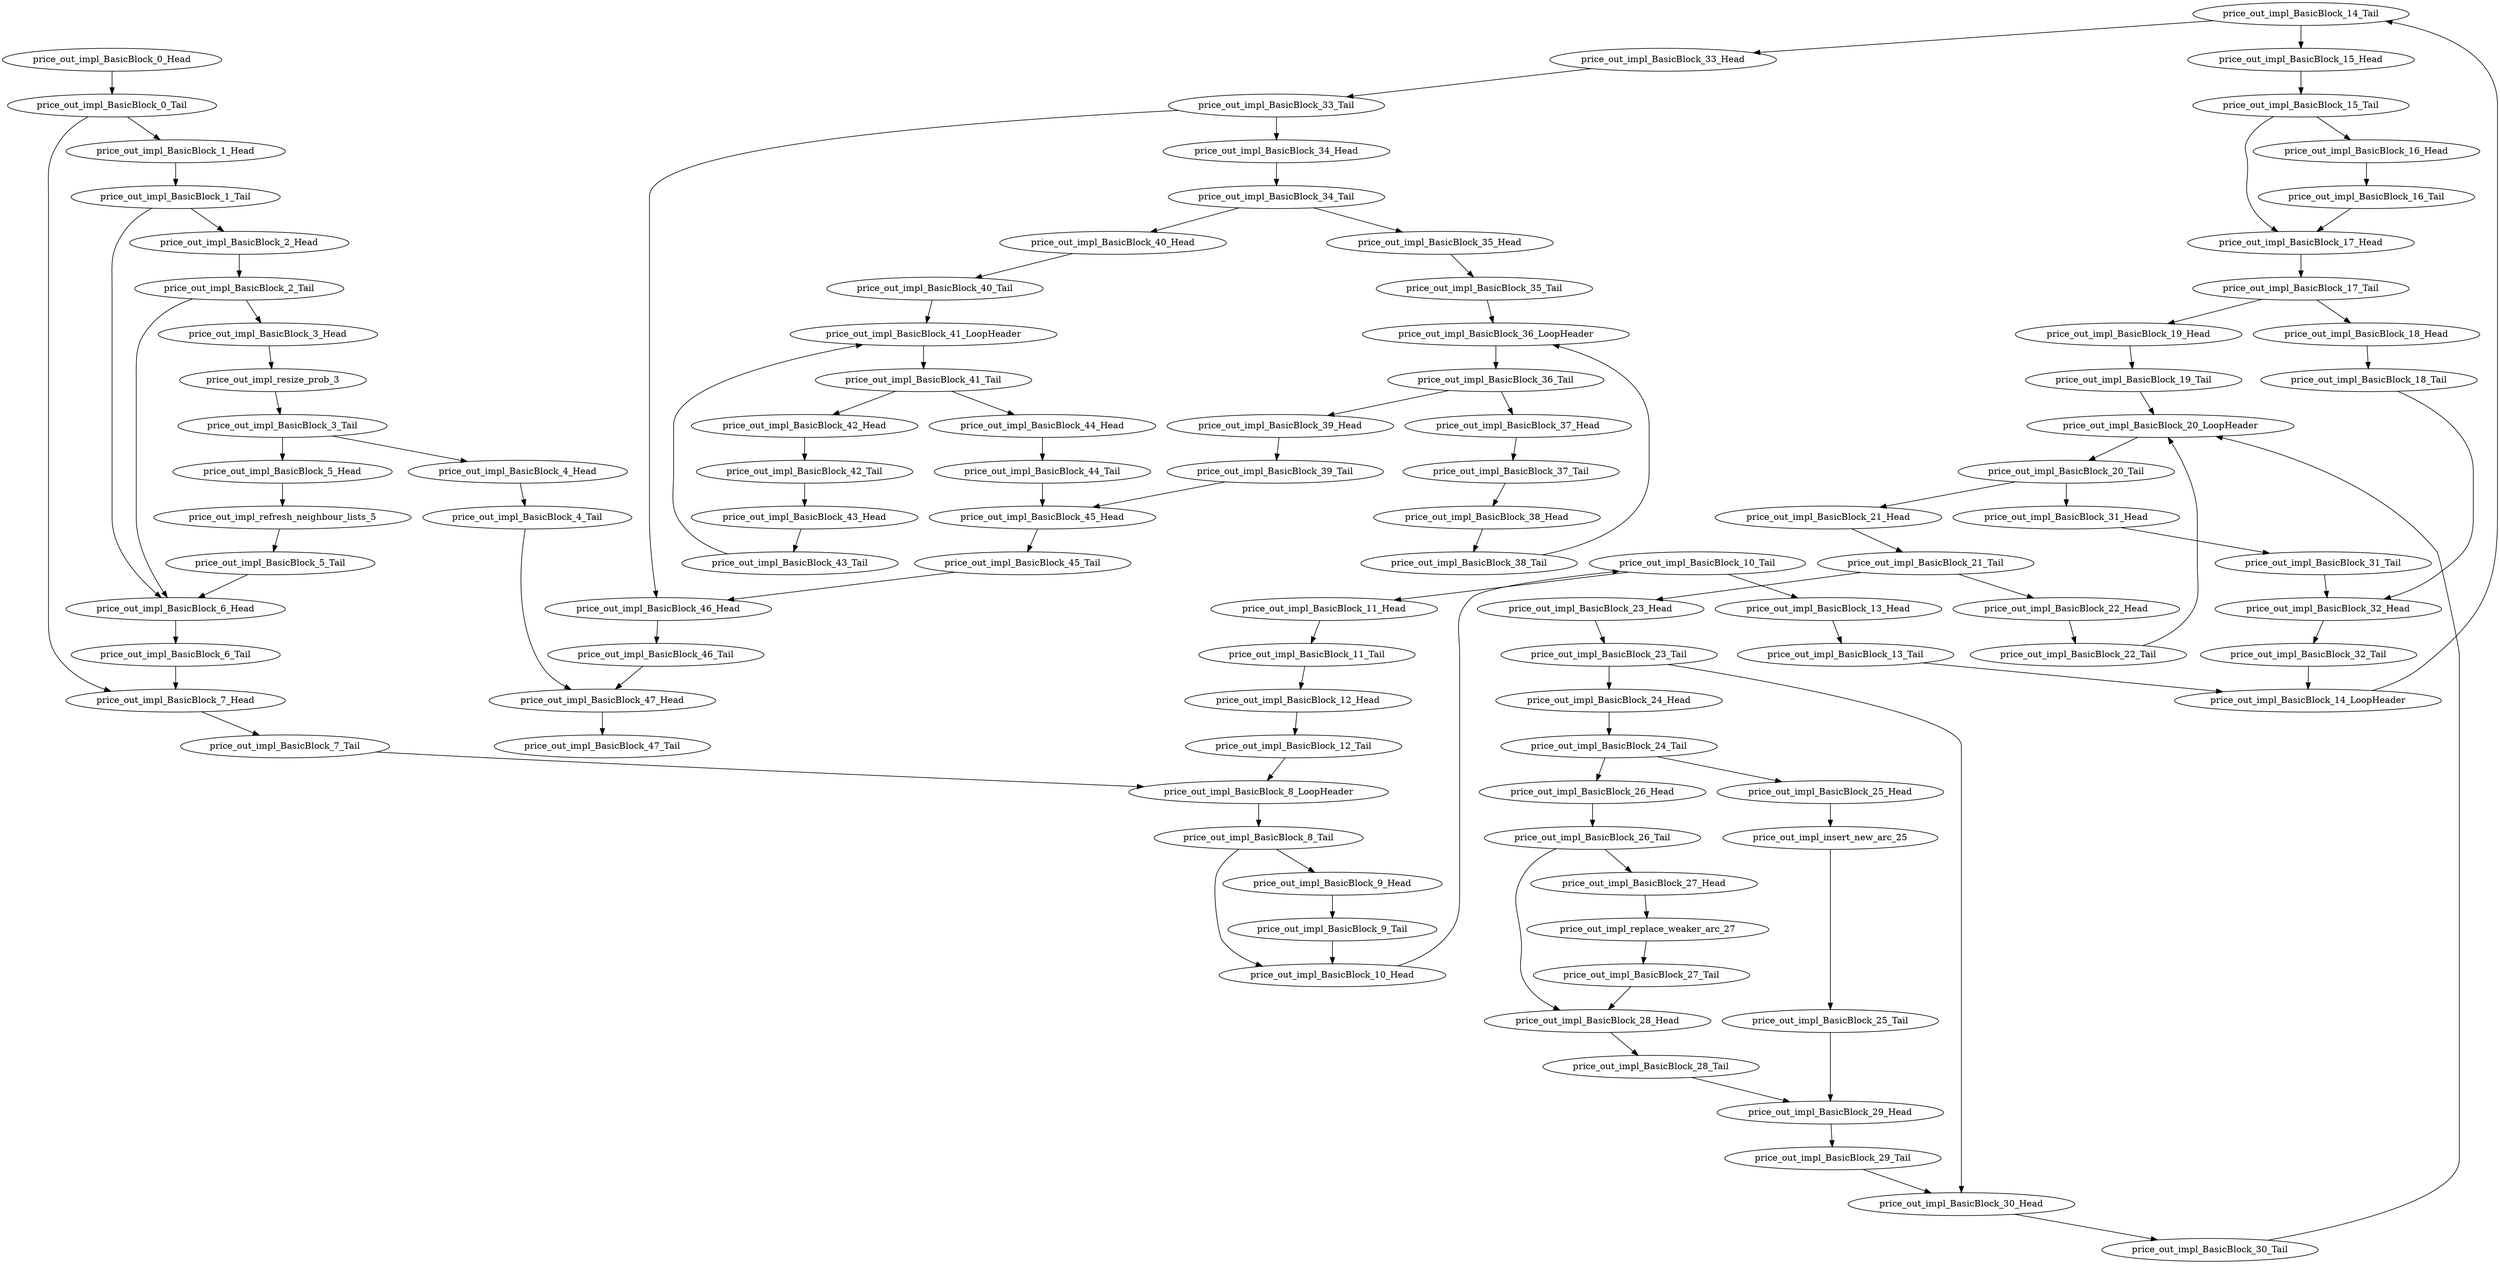 digraph G {
    "price_out_impl_BasicBlock_4_Tail" -> "price_out_impl_BasicBlock_47_Head"
    "price_out_impl_BasicBlock_5_Head" -> "price_out_impl_refresh_neighbour_lists_5"
    "price_out_impl_refresh_neighbour_lists_5" -> "price_out_impl_BasicBlock_5_Tail"
    "price_out_impl_BasicBlock_5_Tail" -> "price_out_impl_BasicBlock_6_Head"
    "price_out_impl_BasicBlock_6_Head" -> "price_out_impl_BasicBlock_6_Tail"
    "price_out_impl_BasicBlock_6_Tail" -> "price_out_impl_BasicBlock_7_Head"
    "price_out_impl_BasicBlock_11_Head" -> "price_out_impl_BasicBlock_11_Tail"
    "price_out_impl_BasicBlock_0_Tail" -> "price_out_impl_BasicBlock_1_Head"
    "price_out_impl_BasicBlock_0_Tail" -> "price_out_impl_BasicBlock_7_Head"
    "price_out_impl_BasicBlock_1_Head" -> "price_out_impl_BasicBlock_1_Tail"
    "price_out_impl_BasicBlock_1_Tail" -> "price_out_impl_BasicBlock_6_Head"
    "price_out_impl_BasicBlock_1_Tail" -> "price_out_impl_BasicBlock_2_Head"
    "price_out_impl_BasicBlock_2_Head" -> "price_out_impl_BasicBlock_2_Tail"
    "price_out_impl_BasicBlock_21_Tail" -> "price_out_impl_BasicBlock_22_Head"
    "price_out_impl_BasicBlock_21_Tail" -> "price_out_impl_BasicBlock_23_Head"
    "price_out_impl_BasicBlock_22_Head" -> "price_out_impl_BasicBlock_22_Tail"
    "price_out_impl_BasicBlock_22_Tail" -> "price_out_impl_BasicBlock_20_LoopHeader"
    "price_out_impl_BasicBlock_23_Head" -> "price_out_impl_BasicBlock_23_Tail"
    "price_out_impl_BasicBlock_23_Tail" -> "price_out_impl_BasicBlock_24_Head"
    "price_out_impl_BasicBlock_23_Tail" -> "price_out_impl_BasicBlock_30_Head"
    "price_out_impl_BasicBlock_24_Head" -> "price_out_impl_BasicBlock_24_Tail"
    "price_out_impl_BasicBlock_24_Tail" -> "price_out_impl_BasicBlock_25_Head"
    "price_out_impl_BasicBlock_24_Tail" -> "price_out_impl_BasicBlock_26_Head"
    "price_out_impl_BasicBlock_25_Head" -> "price_out_impl_insert_new_arc_25"
    "price_out_impl_insert_new_arc_25" -> "price_out_impl_BasicBlock_25_Tail"
    "price_out_impl_BasicBlock_25_Tail" -> "price_out_impl_BasicBlock_29_Head"
    "price_out_impl_BasicBlock_26_Head" -> "price_out_impl_BasicBlock_26_Tail"
    "price_out_impl_BasicBlock_26_Tail" -> "price_out_impl_BasicBlock_27_Head"
    "price_out_impl_BasicBlock_26_Tail" -> "price_out_impl_BasicBlock_28_Head"
    "price_out_impl_BasicBlock_27_Head" -> "price_out_impl_replace_weaker_arc_27"
    "price_out_impl_replace_weaker_arc_27" -> "price_out_impl_BasicBlock_27_Tail"
    "price_out_impl_BasicBlock_27_Tail" -> "price_out_impl_BasicBlock_28_Head"
    "price_out_impl_BasicBlock_28_Head" -> "price_out_impl_BasicBlock_28_Tail"
    "price_out_impl_BasicBlock_28_Tail" -> "price_out_impl_BasicBlock_29_Head"
    "price_out_impl_BasicBlock_29_Head" -> "price_out_impl_BasicBlock_29_Tail"
    "price_out_impl_BasicBlock_29_Tail" -> "price_out_impl_BasicBlock_30_Head"
    "price_out_impl_BasicBlock_30_Head" -> "price_out_impl_BasicBlock_30_Tail"
    "price_out_impl_BasicBlock_30_Tail" -> "price_out_impl_BasicBlock_20_LoopHeader"
    "price_out_impl_BasicBlock_31_Head" -> "price_out_impl_BasicBlock_31_Tail"
    "price_out_impl_BasicBlock_31_Tail" -> "price_out_impl_BasicBlock_32_Head"
    "price_out_impl_BasicBlock_32_Head" -> "price_out_impl_BasicBlock_32_Tail"
    "price_out_impl_BasicBlock_32_Tail" -> "price_out_impl_BasicBlock_14_LoopHeader"
    "price_out_impl_BasicBlock_33_Head" -> "price_out_impl_BasicBlock_33_Tail"
    "price_out_impl_BasicBlock_33_Tail" -> "price_out_impl_BasicBlock_34_Head"
    "price_out_impl_BasicBlock_33_Tail" -> "price_out_impl_BasicBlock_46_Head"
    "price_out_impl_BasicBlock_34_Head" -> "price_out_impl_BasicBlock_34_Tail"
    "price_out_impl_BasicBlock_34_Tail" -> "price_out_impl_BasicBlock_35_Head"
    "price_out_impl_BasicBlock_34_Tail" -> "price_out_impl_BasicBlock_40_Head"
    "price_out_impl_BasicBlock_35_Head" -> "price_out_impl_BasicBlock_35_Tail"
    "price_out_impl_BasicBlock_35_Tail" -> "price_out_impl_BasicBlock_36_LoopHeader"
    "price_out_impl_BasicBlock_36_LoopHeader" -> "price_out_impl_BasicBlock_36_Tail"
    "price_out_impl_BasicBlock_36_Tail" -> "price_out_impl_BasicBlock_37_Head"
    "price_out_impl_BasicBlock_36_Tail" -> "price_out_impl_BasicBlock_39_Head"
    "price_out_impl_BasicBlock_37_Head" -> "price_out_impl_BasicBlock_37_Tail"
    "price_out_impl_BasicBlock_37_Tail" -> "price_out_impl_BasicBlock_38_Head"
    "price_out_impl_BasicBlock_38_Head" -> "price_out_impl_BasicBlock_38_Tail"
    "price_out_impl_BasicBlock_38_Tail" -> "price_out_impl_BasicBlock_36_LoopHeader"
    "price_out_impl_BasicBlock_39_Head" -> "price_out_impl_BasicBlock_39_Tail"
    "price_out_impl_BasicBlock_39_Tail" -> "price_out_impl_BasicBlock_45_Head"
    "price_out_impl_BasicBlock_40_Head" -> "price_out_impl_BasicBlock_40_Tail"
    "price_out_impl_BasicBlock_40_Tail" -> "price_out_impl_BasicBlock_41_LoopHeader"
    "price_out_impl_BasicBlock_41_LoopHeader" -> "price_out_impl_BasicBlock_41_Tail"
    "price_out_impl_BasicBlock_41_Tail" -> "price_out_impl_BasicBlock_42_Head"
    "price_out_impl_BasicBlock_41_Tail" -> "price_out_impl_BasicBlock_44_Head"
    "price_out_impl_BasicBlock_42_Head" -> "price_out_impl_BasicBlock_42_Tail"
    "price_out_impl_BasicBlock_42_Tail" -> "price_out_impl_BasicBlock_43_Head"
    "price_out_impl_BasicBlock_43_Head" -> "price_out_impl_BasicBlock_43_Tail"
    "price_out_impl_BasicBlock_43_Tail" -> "price_out_impl_BasicBlock_41_LoopHeader"
    "price_out_impl_BasicBlock_44_Head" -> "price_out_impl_BasicBlock_44_Tail"
    "price_out_impl_BasicBlock_44_Tail" -> "price_out_impl_BasicBlock_45_Head"
    "price_out_impl_BasicBlock_11_Tail" -> "price_out_impl_BasicBlock_12_Head"
    "price_out_impl_BasicBlock_12_Head" -> "price_out_impl_BasicBlock_12_Tail"
    "price_out_impl_BasicBlock_12_Tail" -> "price_out_impl_BasicBlock_8_LoopHeader"
    "price_out_impl_BasicBlock_13_Head" -> "price_out_impl_BasicBlock_13_Tail"
    "price_out_impl_BasicBlock_13_Tail" -> "price_out_impl_BasicBlock_14_LoopHeader"
    "price_out_impl_BasicBlock_14_LoopHeader" -> "price_out_impl_BasicBlock_14_Tail"
    "price_out_impl_BasicBlock_14_Tail" -> "price_out_impl_BasicBlock_33_Head"
    "price_out_impl_BasicBlock_14_Tail" -> "price_out_impl_BasicBlock_15_Head"
    "price_out_impl_BasicBlock_15_Head" -> "price_out_impl_BasicBlock_15_Tail"
    "price_out_impl_BasicBlock_15_Tail" -> "price_out_impl_BasicBlock_16_Head"
    "price_out_impl_BasicBlock_15_Tail" -> "price_out_impl_BasicBlock_17_Head"
    "price_out_impl_BasicBlock_16_Head" -> "price_out_impl_BasicBlock_16_Tail"
    "price_out_impl_BasicBlock_16_Tail" -> "price_out_impl_BasicBlock_17_Head"
    "price_out_impl_BasicBlock_17_Head" -> "price_out_impl_BasicBlock_17_Tail"
    "price_out_impl_BasicBlock_17_Tail" -> "price_out_impl_BasicBlock_18_Head"
    "price_out_impl_BasicBlock_17_Tail" -> "price_out_impl_BasicBlock_19_Head"
    "price_out_impl_BasicBlock_18_Head" -> "price_out_impl_BasicBlock_18_Tail"
    "price_out_impl_BasicBlock_18_Tail" -> "price_out_impl_BasicBlock_32_Head"
    "price_out_impl_BasicBlock_19_Head" -> "price_out_impl_BasicBlock_19_Tail"
    "price_out_impl_BasicBlock_19_Tail" -> "price_out_impl_BasicBlock_20_LoopHeader"
    "price_out_impl_BasicBlock_20_LoopHeader" -> "price_out_impl_BasicBlock_20_Tail"
    "price_out_impl_BasicBlock_20_Tail" -> "price_out_impl_BasicBlock_31_Head"
    "price_out_impl_BasicBlock_20_Tail" -> "price_out_impl_BasicBlock_21_Head"
    "price_out_impl_BasicBlock_21_Head" -> "price_out_impl_BasicBlock_21_Tail"
    "price_out_impl_BasicBlock_45_Head" -> "price_out_impl_BasicBlock_45_Tail"
    "price_out_impl_BasicBlock_45_Tail" -> "price_out_impl_BasicBlock_46_Head"
    "price_out_impl_BasicBlock_46_Head" -> "price_out_impl_BasicBlock_46_Tail"
    "price_out_impl_BasicBlock_46_Tail" -> "price_out_impl_BasicBlock_47_Head"
    "price_out_impl_BasicBlock_47_Head" -> "price_out_impl_BasicBlock_47_Tail"
    "price_out_impl_BasicBlock_2_Tail" -> "price_out_impl_BasicBlock_6_Head"
    "price_out_impl_BasicBlock_2_Tail" -> "price_out_impl_BasicBlock_3_Head"
    "price_out_impl_BasicBlock_3_Head" -> "price_out_impl_resize_prob_3"
    "price_out_impl_resize_prob_3" -> "price_out_impl_BasicBlock_3_Tail"
    "price_out_impl_BasicBlock_3_Tail" -> "price_out_impl_BasicBlock_5_Head"
    "price_out_impl_BasicBlock_3_Tail" -> "price_out_impl_BasicBlock_4_Head"
    "price_out_impl_BasicBlock_4_Head" -> "price_out_impl_BasicBlock_4_Tail"
    "price_out_impl_BasicBlock_0_Head" -> "price_out_impl_BasicBlock_0_Tail"
    "price_out_impl_BasicBlock_7_Head" -> "price_out_impl_BasicBlock_7_Tail"
    "price_out_impl_BasicBlock_7_Tail" -> "price_out_impl_BasicBlock_8_LoopHeader"
    "price_out_impl_BasicBlock_8_LoopHeader" -> "price_out_impl_BasicBlock_8_Tail"
    "price_out_impl_BasicBlock_8_Tail" -> "price_out_impl_BasicBlock_9_Head"
    "price_out_impl_BasicBlock_8_Tail" -> "price_out_impl_BasicBlock_10_Head"
    "price_out_impl_BasicBlock_9_Head" -> "price_out_impl_BasicBlock_9_Tail"
    "price_out_impl_BasicBlock_9_Tail" -> "price_out_impl_BasicBlock_10_Head"
    "price_out_impl_BasicBlock_10_Head" -> "price_out_impl_BasicBlock_10_Tail"
    "price_out_impl_BasicBlock_10_Tail" -> "price_out_impl_BasicBlock_11_Head"
    "price_out_impl_BasicBlock_10_Tail" -> "price_out_impl_BasicBlock_13_Head"
}

